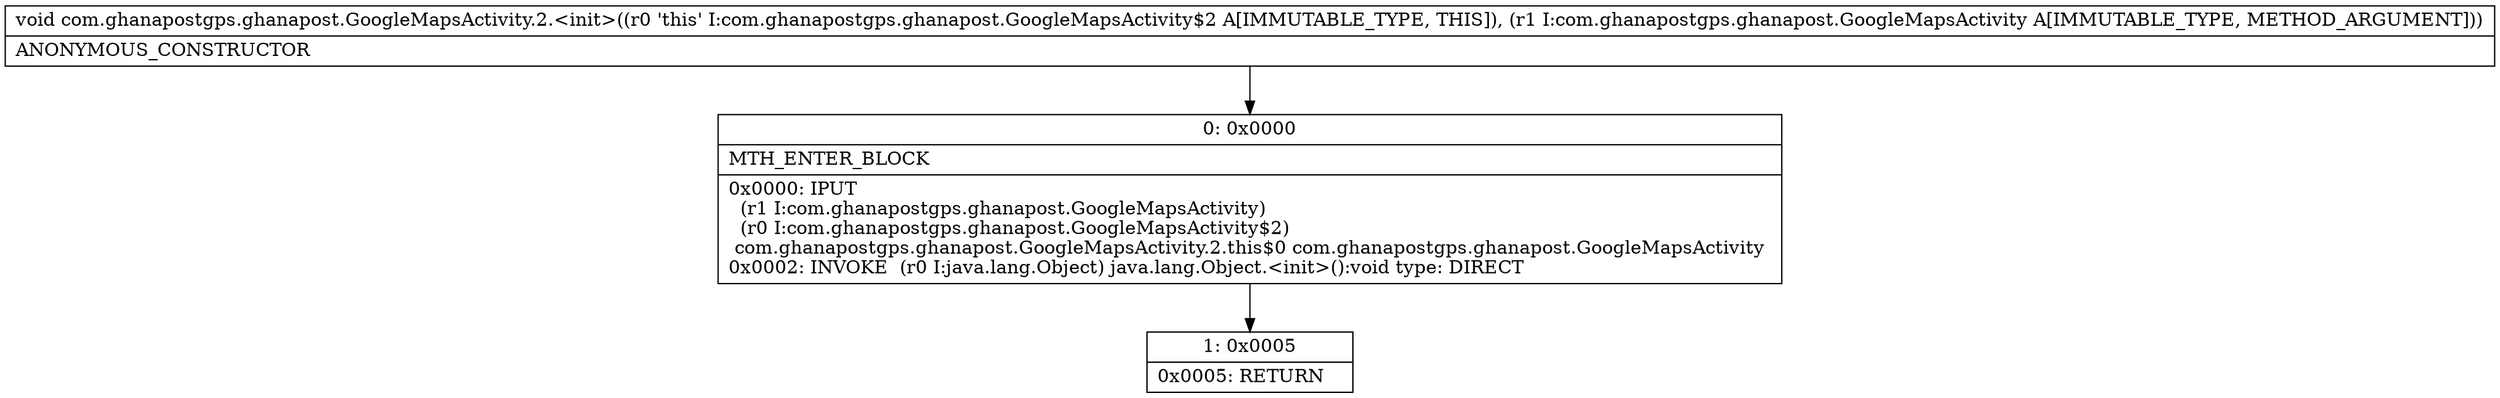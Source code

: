 digraph "CFG forcom.ghanapostgps.ghanapost.GoogleMapsActivity.2.\<init\>(Lcom\/ghanapostgps\/ghanapost\/GoogleMapsActivity;)V" {
Node_0 [shape=record,label="{0\:\ 0x0000|MTH_ENTER_BLOCK\l|0x0000: IPUT  \l  (r1 I:com.ghanapostgps.ghanapost.GoogleMapsActivity)\l  (r0 I:com.ghanapostgps.ghanapost.GoogleMapsActivity$2)\l com.ghanapostgps.ghanapost.GoogleMapsActivity.2.this$0 com.ghanapostgps.ghanapost.GoogleMapsActivity \l0x0002: INVOKE  (r0 I:java.lang.Object) java.lang.Object.\<init\>():void type: DIRECT \l}"];
Node_1 [shape=record,label="{1\:\ 0x0005|0x0005: RETURN   \l}"];
MethodNode[shape=record,label="{void com.ghanapostgps.ghanapost.GoogleMapsActivity.2.\<init\>((r0 'this' I:com.ghanapostgps.ghanapost.GoogleMapsActivity$2 A[IMMUTABLE_TYPE, THIS]), (r1 I:com.ghanapostgps.ghanapost.GoogleMapsActivity A[IMMUTABLE_TYPE, METHOD_ARGUMENT]))  | ANONYMOUS_CONSTRUCTOR\l}"];
MethodNode -> Node_0;
Node_0 -> Node_1;
}

